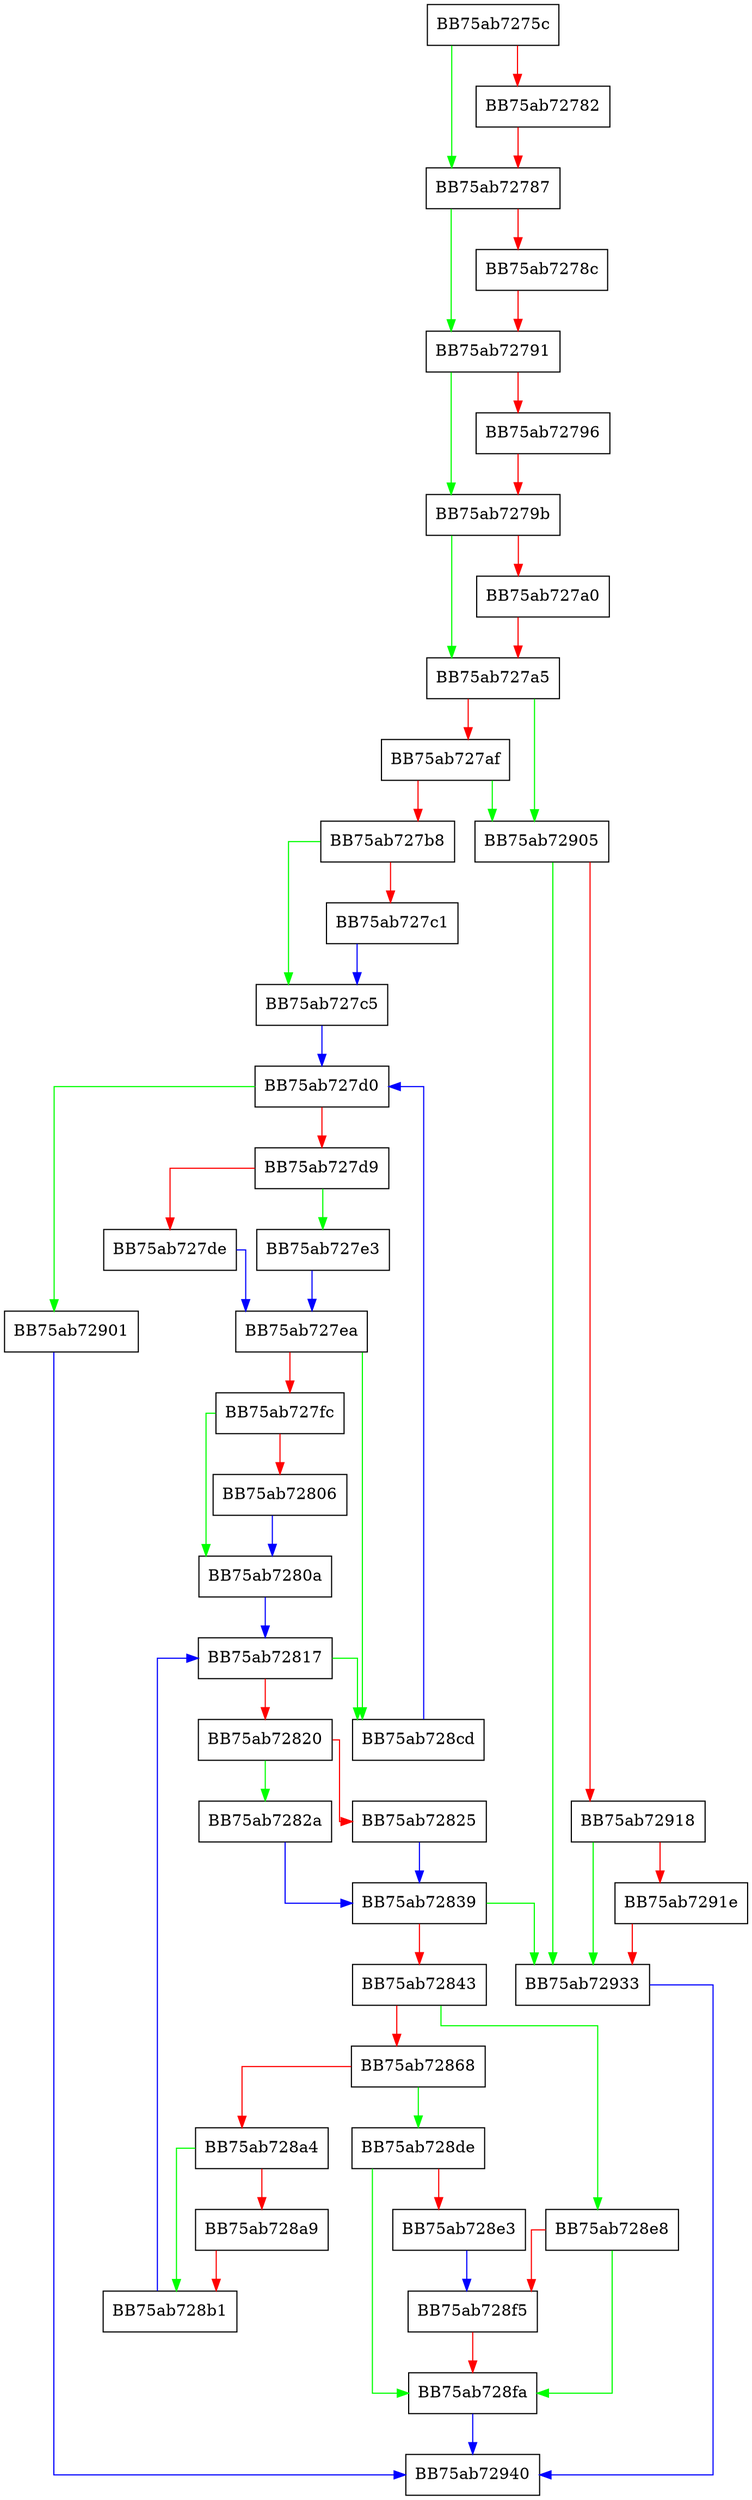 digraph FindFileFolderWorker {
  node [shape="box"];
  graph [splines=ortho];
  BB75ab7275c -> BB75ab72787 [color="green"];
  BB75ab7275c -> BB75ab72782 [color="red"];
  BB75ab72782 -> BB75ab72787 [color="red"];
  BB75ab72787 -> BB75ab72791 [color="green"];
  BB75ab72787 -> BB75ab7278c [color="red"];
  BB75ab7278c -> BB75ab72791 [color="red"];
  BB75ab72791 -> BB75ab7279b [color="green"];
  BB75ab72791 -> BB75ab72796 [color="red"];
  BB75ab72796 -> BB75ab7279b [color="red"];
  BB75ab7279b -> BB75ab727a5 [color="green"];
  BB75ab7279b -> BB75ab727a0 [color="red"];
  BB75ab727a0 -> BB75ab727a5 [color="red"];
  BB75ab727a5 -> BB75ab72905 [color="green"];
  BB75ab727a5 -> BB75ab727af [color="red"];
  BB75ab727af -> BB75ab72905 [color="green"];
  BB75ab727af -> BB75ab727b8 [color="red"];
  BB75ab727b8 -> BB75ab727c5 [color="green"];
  BB75ab727b8 -> BB75ab727c1 [color="red"];
  BB75ab727c1 -> BB75ab727c5 [color="blue"];
  BB75ab727c5 -> BB75ab727d0 [color="blue"];
  BB75ab727d0 -> BB75ab72901 [color="green"];
  BB75ab727d0 -> BB75ab727d9 [color="red"];
  BB75ab727d9 -> BB75ab727e3 [color="green"];
  BB75ab727d9 -> BB75ab727de [color="red"];
  BB75ab727de -> BB75ab727ea [color="blue"];
  BB75ab727e3 -> BB75ab727ea [color="blue"];
  BB75ab727ea -> BB75ab728cd [color="green"];
  BB75ab727ea -> BB75ab727fc [color="red"];
  BB75ab727fc -> BB75ab7280a [color="green"];
  BB75ab727fc -> BB75ab72806 [color="red"];
  BB75ab72806 -> BB75ab7280a [color="blue"];
  BB75ab7280a -> BB75ab72817 [color="blue"];
  BB75ab72817 -> BB75ab728cd [color="green"];
  BB75ab72817 -> BB75ab72820 [color="red"];
  BB75ab72820 -> BB75ab7282a [color="green"];
  BB75ab72820 -> BB75ab72825 [color="red"];
  BB75ab72825 -> BB75ab72839 [color="blue"];
  BB75ab7282a -> BB75ab72839 [color="blue"];
  BB75ab72839 -> BB75ab72933 [color="green"];
  BB75ab72839 -> BB75ab72843 [color="red"];
  BB75ab72843 -> BB75ab728e8 [color="green"];
  BB75ab72843 -> BB75ab72868 [color="red"];
  BB75ab72868 -> BB75ab728de [color="green"];
  BB75ab72868 -> BB75ab728a4 [color="red"];
  BB75ab728a4 -> BB75ab728b1 [color="green"];
  BB75ab728a4 -> BB75ab728a9 [color="red"];
  BB75ab728a9 -> BB75ab728b1 [color="red"];
  BB75ab728b1 -> BB75ab72817 [color="blue"];
  BB75ab728cd -> BB75ab727d0 [color="blue"];
  BB75ab728de -> BB75ab728fa [color="green"];
  BB75ab728de -> BB75ab728e3 [color="red"];
  BB75ab728e3 -> BB75ab728f5 [color="blue"];
  BB75ab728e8 -> BB75ab728fa [color="green"];
  BB75ab728e8 -> BB75ab728f5 [color="red"];
  BB75ab728f5 -> BB75ab728fa [color="red"];
  BB75ab728fa -> BB75ab72940 [color="blue"];
  BB75ab72901 -> BB75ab72940 [color="blue"];
  BB75ab72905 -> BB75ab72933 [color="green"];
  BB75ab72905 -> BB75ab72918 [color="red"];
  BB75ab72918 -> BB75ab72933 [color="green"];
  BB75ab72918 -> BB75ab7291e [color="red"];
  BB75ab7291e -> BB75ab72933 [color="red"];
  BB75ab72933 -> BB75ab72940 [color="blue"];
}